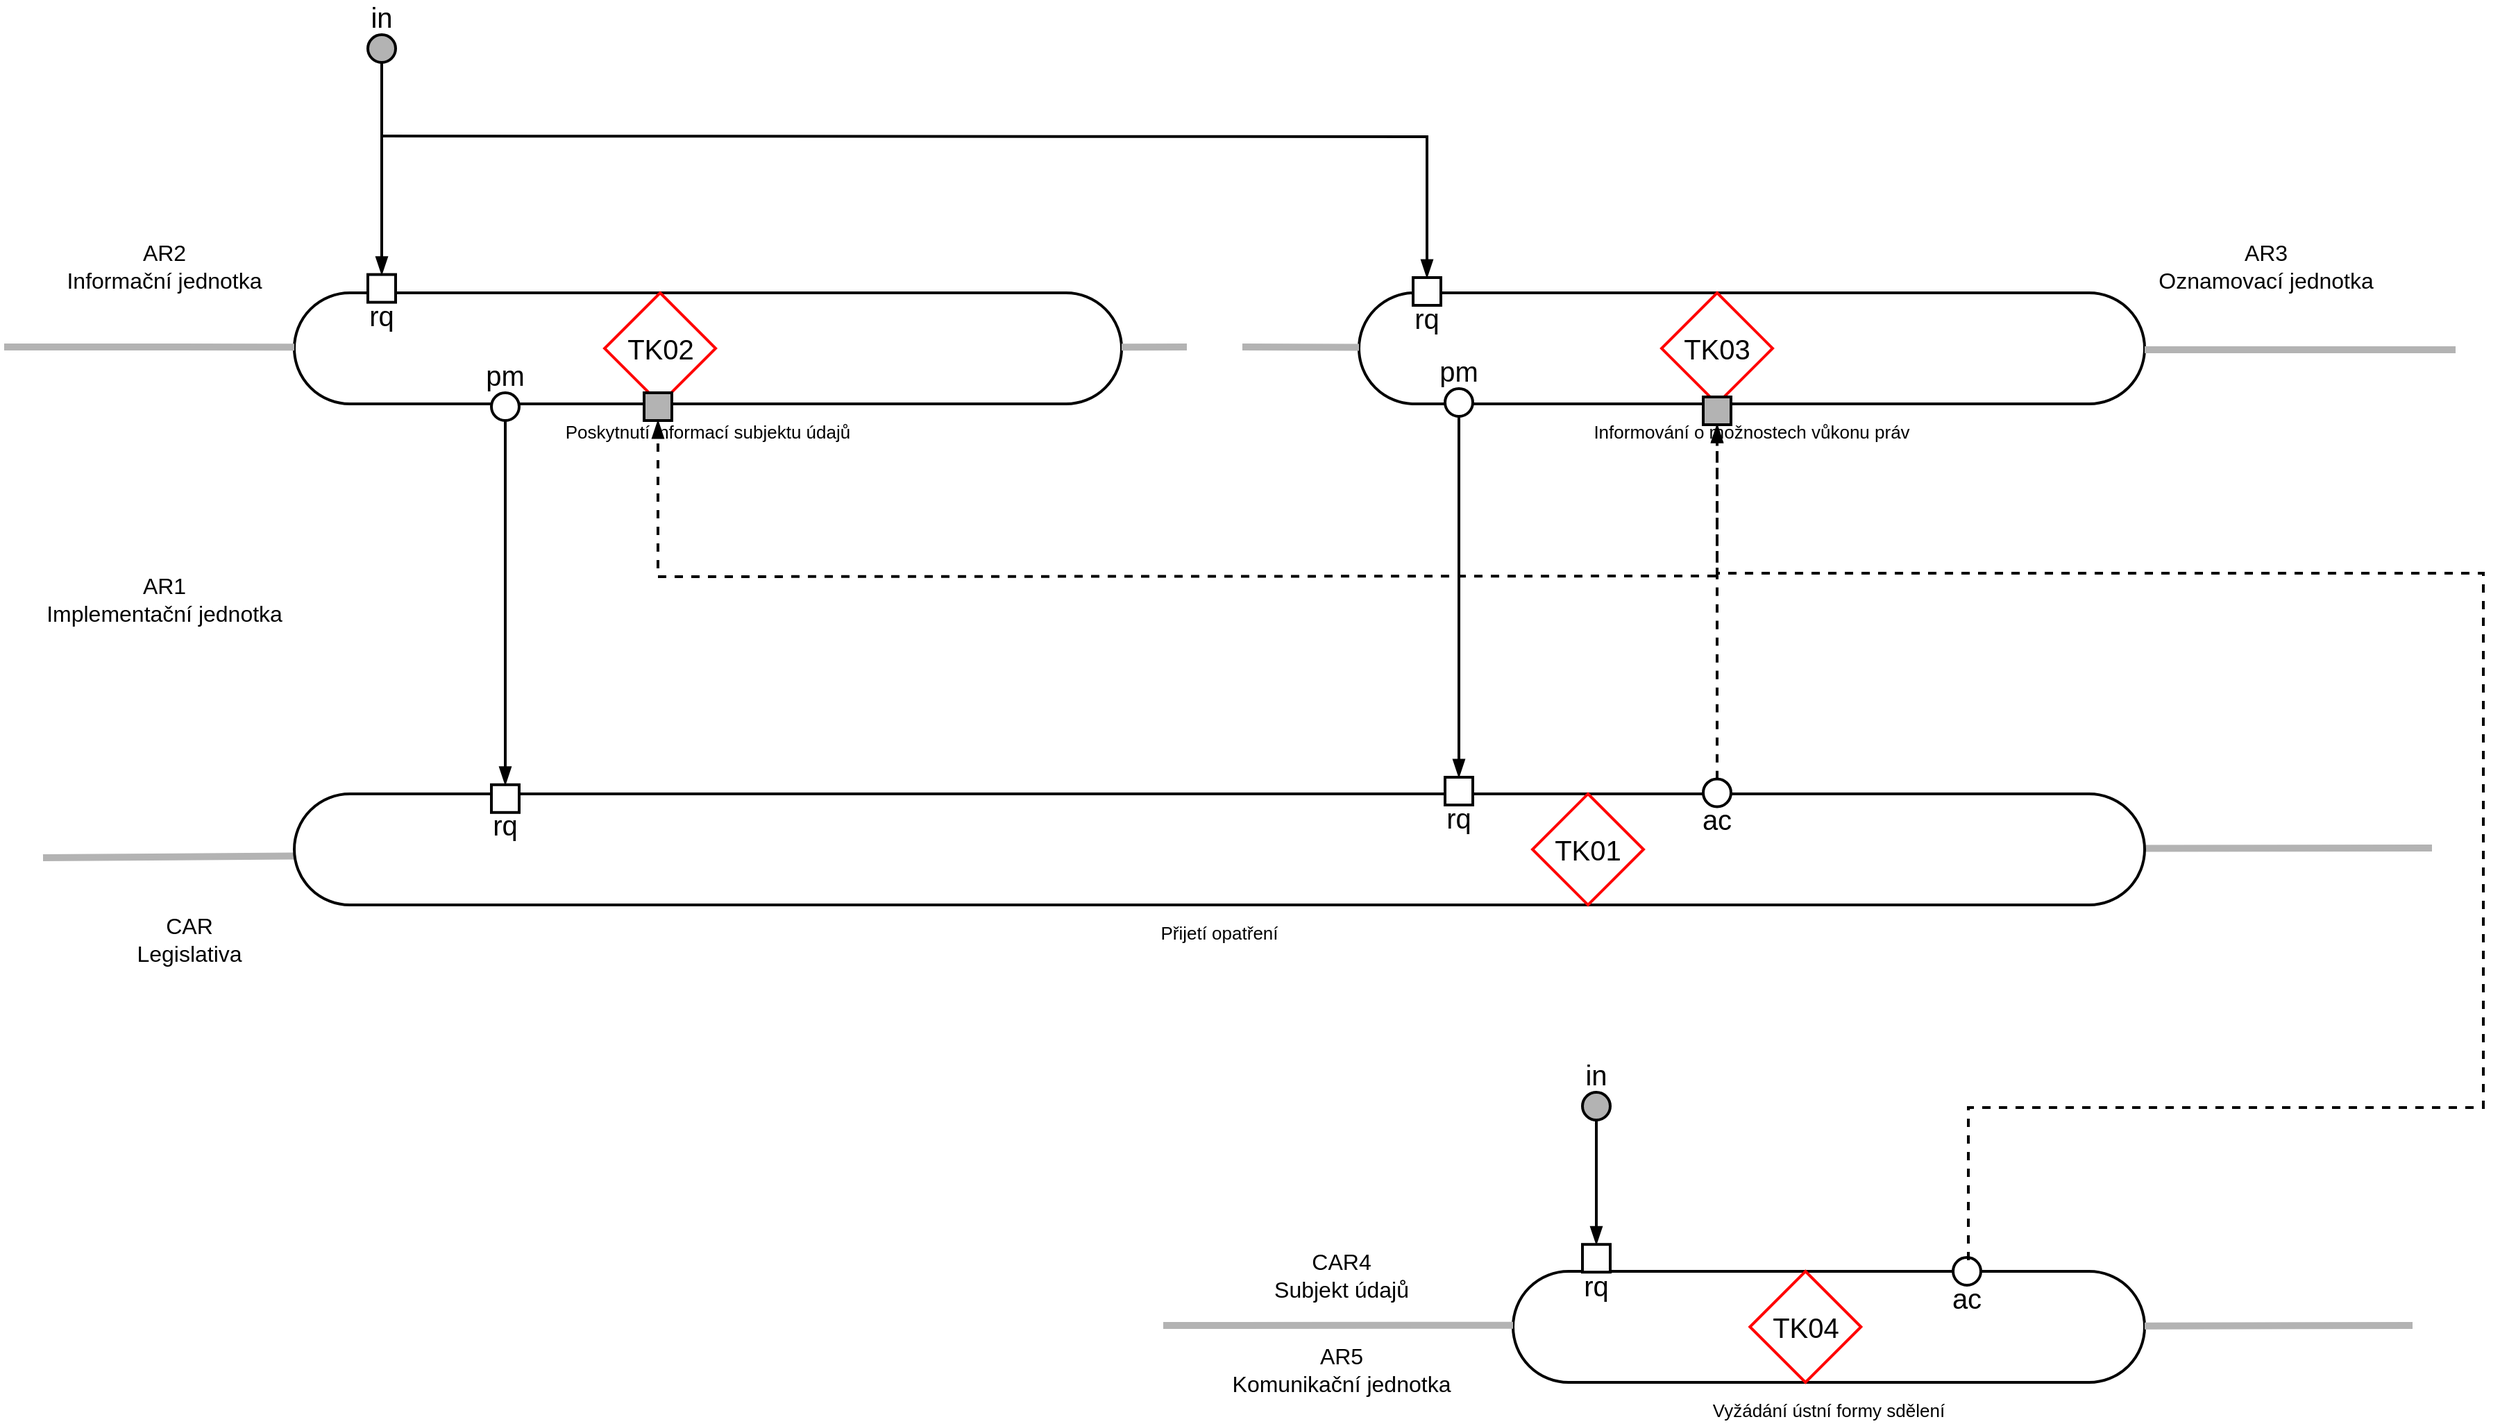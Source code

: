 <mxfile version="27.0.4">
  <diagram name="Stránka-1" id="G_IPESzDY-Dxe4Dyn3A_">
    <mxGraphModel dx="1810" dy="1090" grid="0" gridSize="10" guides="1" tooltips="1" connect="1" arrows="1" fold="1" page="0" pageScale="1" pageWidth="827" pageHeight="1169" math="0" shadow="0">
      <root>
        <mxCell id="0" />
        <mxCell id="1" parent="0" />
        <mxCell id="Id4pxDKzB6aLHdR99z6s-6" value="AR1&lt;div&gt;Implementační jednotka&lt;/div&gt;" style="text;html=1;align=center;verticalAlign=middle;resizable=0;points=[];autosize=1;strokeColor=none;fillColor=none;fontSize=16;" parent="1" vertex="1">
          <mxGeometry x="-319" y="894" width="188" height="50" as="geometry" />
        </mxCell>
        <mxCell id="Id4pxDKzB6aLHdR99z6s-7" value="CAR&lt;div&gt;Legislativa&lt;/div&gt;" style="text;html=1;align=center;verticalAlign=middle;resizable=0;points=[];autosize=1;strokeColor=none;fillColor=none;fontSize=16;" parent="1" vertex="1">
          <mxGeometry x="-254" y="1139" width="94" height="50" as="geometry" />
        </mxCell>
        <mxCell id="Id4pxDKzB6aLHdR99z6s-22" value="Poskytnutí informací subjektu údajů" style="rounded=1;whiteSpace=wrap;html=1;arcSize=50;strokeWidth=2;points=&quot;&quot;;resizable=1;resizeWidth=1;container=1;noLabel=0;labelPosition=center;verticalLabelPosition=bottom;align=center;verticalAlign=top;fontSize=13;spacing=0;spacingTop=8;collapsible=0;" parent="1" vertex="1">
          <mxGeometry x="-131" y="698" width="596" height="80" as="geometry">
            <mxRectangle x="90" y="100" width="50" height="40" as="alternateBounds" />
          </mxGeometry>
        </mxCell>
        <mxCell id="Id4pxDKzB6aLHdR99z6s-23" value="TK02" style="rhombus;whiteSpace=wrap;html=1;points=[[0.5,0],[0.5,1]];strokeWidth=2;strokeColor=#FF0000;fontSize=20;rotatable=0;resizable=0;" parent="Id4pxDKzB6aLHdR99z6s-22" vertex="1">
          <mxGeometry x="223.546" width="80" height="80" as="geometry" />
        </mxCell>
        <mxCell id="Id4pxDKzB6aLHdR99z6s-25" value="Informování o možnostech vůkonu práv" style="rounded=1;whiteSpace=wrap;html=1;arcSize=50;strokeWidth=2;points=&quot;&quot;;resizable=1;resizeWidth=1;container=1;noLabel=0;labelPosition=center;verticalLabelPosition=bottom;align=center;verticalAlign=top;fontSize=13;spacing=0;spacingTop=8;collapsible=0;" parent="1" vertex="1">
          <mxGeometry x="636" y="698" width="566" height="80" as="geometry">
            <mxRectangle x="90" y="100" width="50" height="40" as="alternateBounds" />
          </mxGeometry>
        </mxCell>
        <mxCell id="Id4pxDKzB6aLHdR99z6s-26" value="TK03" style="rhombus;whiteSpace=wrap;html=1;points=[[0.5,0],[0.5,1]];strokeWidth=2;strokeColor=#FF0000;fontSize=20;rotatable=0;resizable=0;" parent="Id4pxDKzB6aLHdR99z6s-25" vertex="1">
          <mxGeometry x="218.004" width="80" height="80" as="geometry" />
        </mxCell>
        <mxCell id="-7-XvyAZ2gGV5U4iSUzo-29" value="" style="endArrow=none;html=1;strokeWidth=5;strokeColor=#B3B3B3;bendable=0;endFill=1;rounded=0;fontSize=12;startSize=8;endSize=8;curved=1;" edge="1" parent="Id4pxDKzB6aLHdR99z6s-25">
          <mxGeometry width="50" height="50" relative="1" as="geometry">
            <mxPoint x="-171" y="39.09" as="sourcePoint" />
            <mxPoint x="-124" y="39" as="targetPoint" />
          </mxGeometry>
        </mxCell>
        <mxCell id="-7-XvyAZ2gGV5U4iSUzo-31" value="rq" style="whiteSpace=wrap;html=1;aspect=fixed;strokeColor=#000000;strokeWidth=2;fontSize=20;rotatable=0;editable=1;resizable=0;movable=1;points=[[0.5,0],[0.5,1]];fillColor=#FFFFFF;labelPosition=center;verticalLabelPosition=bottom;align=center;verticalAlign=top;spacingTop=-7;spacing=0;" vertex="1" parent="Id4pxDKzB6aLHdR99z6s-25">
          <mxGeometry x="39" y="-11" width="20" height="20" as="geometry" />
        </mxCell>
        <mxCell id="Id4pxDKzB6aLHdR99z6s-27" value="AR2&lt;div&gt;Informační jednotka&lt;/div&gt;" style="text;html=1;align=center;verticalAlign=middle;resizable=0;points=[];autosize=1;strokeColor=none;fillColor=none;fontSize=16;" parent="1" vertex="1">
          <mxGeometry x="-304.5" y="654" width="159" height="50" as="geometry" />
        </mxCell>
        <mxCell id="Id4pxDKzB6aLHdR99z6s-28" value="AR3&lt;div&gt;Oznamovací jednotka&lt;/div&gt;" style="text;html=1;align=center;verticalAlign=middle;resizable=0;points=[];autosize=1;strokeColor=none;fillColor=none;fontSize=16;" parent="1" vertex="1">
          <mxGeometry x="1202" y="654" width="173" height="50" as="geometry" />
        </mxCell>
        <mxCell id="-7-XvyAZ2gGV5U4iSUzo-3" value="" style="endArrow=none;html=1;strokeWidth=5;strokeColor=#B3B3B3;bendable=0;endFill=1;rounded=0;fontSize=12;startSize=8;endSize=8;curved=1;" edge="1" parent="1" source="Id4pxDKzB6aLHdR99z6s-1">
          <mxGeometry width="50" height="50" relative="1" as="geometry">
            <mxPoint x="-312" y="1105" as="sourcePoint" />
            <mxPoint x="1409" y="1098" as="targetPoint" />
          </mxGeometry>
        </mxCell>
        <mxCell id="-7-XvyAZ2gGV5U4iSUzo-4" value="" style="endArrow=none;html=1;strokeWidth=5;strokeColor=#B3B3B3;bendable=0;endFill=1;rounded=0;fontSize=12;startSize=8;endSize=8;curved=1;" edge="1" parent="1" target="Id4pxDKzB6aLHdR99z6s-1">
          <mxGeometry width="50" height="50" relative="1" as="geometry">
            <mxPoint x="-312" y="1105" as="sourcePoint" />
            <mxPoint x="1301" y="1098" as="targetPoint" />
          </mxGeometry>
        </mxCell>
        <mxCell id="Id4pxDKzB6aLHdR99z6s-1" value="Přijetí opatření" style="rounded=1;whiteSpace=wrap;html=1;arcSize=50;strokeWidth=2;points=&quot;&quot;;resizable=1;resizeWidth=1;container=1;noLabel=0;labelPosition=center;verticalLabelPosition=bottom;align=center;verticalAlign=top;fontSize=13;spacing=0;spacingTop=8;collapsible=0;" parent="1" vertex="1">
          <mxGeometry x="-131" y="1059" width="1333" height="80" as="geometry">
            <mxRectangle x="90" y="100" width="50" height="40" as="alternateBounds" />
          </mxGeometry>
        </mxCell>
        <mxCell id="Id4pxDKzB6aLHdR99z6s-2" value="TK01" style="rhombus;whiteSpace=wrap;html=1;points=[[0.5,0],[0.5,1]];strokeWidth=2;strokeColor=#FF0000;fontSize=20;rotatable=0;resizable=0;" parent="Id4pxDKzB6aLHdR99z6s-1" vertex="1">
          <mxGeometry x="891.998" width="80" height="80" as="geometry" />
        </mxCell>
        <mxCell id="-7-XvyAZ2gGV5U4iSUzo-10" value="" style="group" vertex="1" connectable="0" parent="1">
          <mxGeometry x="11" y="770" width="20" height="353" as="geometry" />
        </mxCell>
        <mxCell id="-7-XvyAZ2gGV5U4iSUzo-11" value="pm" style="ellipse;whiteSpace=wrap;html=1;aspect=fixed;strokeColor=#000000;strokeWidth=2;fontSize=20;points=[[0.5,0],[0.5,1]];resizable=0;rotatable=0;recursiveResize=0;editable=1;movable=1;labelPosition=center;verticalLabelPosition=top;align=center;verticalAlign=bottom;spacingTop=-8;spacing=0;" vertex="1" parent="-7-XvyAZ2gGV5U4iSUzo-10">
          <mxGeometry width="20" height="20" as="geometry" />
        </mxCell>
        <mxCell id="-7-XvyAZ2gGV5U4iSUzo-12" value="rq" style="whiteSpace=wrap;html=1;aspect=fixed;strokeColor=#000000;strokeWidth=2;fontSize=20;rotatable=0;editable=1;resizable=0;movable=1;points=[[0.5,0],[0.5,1]];fillColor=#FFFFFF;spacingTop=-7;spacing=0;labelPosition=center;verticalLabelPosition=bottom;align=center;verticalAlign=top;" vertex="1" parent="-7-XvyAZ2gGV5U4iSUzo-10">
          <mxGeometry y="282.4" width="20" height="20" as="geometry" />
        </mxCell>
        <mxCell id="-7-XvyAZ2gGV5U4iSUzo-13" value="" style="endArrow=blockThin;html=1;strokeColor=#000000;strokeWidth=2;endFill=1;rounded=0;exitX=0.5;exitY=1;entryX=0.5;entryY=0;arcSize=0;fontSize=12;startSize=8;endSize=8;curved=1;" edge="1" parent="-7-XvyAZ2gGV5U4iSUzo-10" source="-7-XvyAZ2gGV5U4iSUzo-11" target="-7-XvyAZ2gGV5U4iSUzo-12">
          <mxGeometry width="50" height="50" relative="1" as="geometry">
            <mxPoint x="-20.333" y="105.9" as="sourcePoint" />
            <mxPoint x="-20.333" y="317.7" as="targetPoint" />
            <Array as="points" />
          </mxGeometry>
        </mxCell>
        <mxCell id="Id4pxDKzB6aLHdR99z6s-38" value="" style="group" parent="1" vertex="1" connectable="0">
          <mxGeometry x="698" y="767" width="20" height="350" as="geometry" />
        </mxCell>
        <mxCell id="Id4pxDKzB6aLHdR99z6s-39" value="pm" style="ellipse;whiteSpace=wrap;html=1;aspect=fixed;strokeColor=#000000;strokeWidth=2;fontSize=20;points=[[0.5,0],[0.5,1]];resizable=0;rotatable=0;recursiveResize=0;editable=1;movable=1;labelPosition=center;verticalLabelPosition=top;align=center;verticalAlign=bottom;spacingTop=-8;spacing=0;" parent="Id4pxDKzB6aLHdR99z6s-38" vertex="1">
          <mxGeometry width="20" height="20" as="geometry" />
        </mxCell>
        <mxCell id="Id4pxDKzB6aLHdR99z6s-40" value="rq" style="whiteSpace=wrap;html=1;aspect=fixed;strokeColor=#000000;strokeWidth=2;fontSize=20;rotatable=0;editable=1;resizable=0;movable=1;points=[[0.5,0],[0.5,1]];fillColor=#FFFFFF;spacingTop=-7;spacing=0;labelPosition=center;verticalLabelPosition=bottom;align=center;verticalAlign=top;" parent="Id4pxDKzB6aLHdR99z6s-38" vertex="1">
          <mxGeometry y="280.0" width="20" height="20" as="geometry" />
        </mxCell>
        <mxCell id="Id4pxDKzB6aLHdR99z6s-41" value="" style="endArrow=blockThin;html=1;strokeColor=#000000;strokeWidth=2;endFill=1;rounded=0;exitX=0.5;exitY=1;entryX=0.5;entryY=0;arcSize=0;fontSize=12;startSize=8;endSize=8;curved=1;" parent="Id4pxDKzB6aLHdR99z6s-38" source="Id4pxDKzB6aLHdR99z6s-39" target="Id4pxDKzB6aLHdR99z6s-40" edge="1">
          <mxGeometry width="50" height="50" relative="1" as="geometry">
            <mxPoint x="-20.333" y="105.0" as="sourcePoint" />
            <mxPoint x="-20.333" y="315.0" as="targetPoint" />
            <Array as="points" />
          </mxGeometry>
        </mxCell>
        <mxCell id="-7-XvyAZ2gGV5U4iSUzo-15" value="" style="group" vertex="1" connectable="0" parent="1">
          <mxGeometry x="884" y="773" width="20" height="344" as="geometry" />
        </mxCell>
        <mxCell id="-7-XvyAZ2gGV5U4iSUzo-16" value="ac" style="ellipse;whiteSpace=wrap;html=1;aspect=fixed;strokeColor=#000000;strokeWidth=2;fontSize=20;points=[[0.5,0],[0.5,1]];resizable=0;rotatable=0;recursiveResize=0;editable=1;movable=1;labelPosition=center;verticalLabelPosition=bottom;align=center;verticalAlign=top;spacingTop=-7;spacing=0;" vertex="1" parent="-7-XvyAZ2gGV5U4iSUzo-15">
          <mxGeometry y="275.2" width="20" height="20" as="geometry" />
        </mxCell>
        <mxCell id="-7-XvyAZ2gGV5U4iSUzo-17" value="" style="whiteSpace=wrap;html=1;aspect=fixed;strokeColor=#000000;strokeWidth=2;fontSize=20;rotatable=0;editable=1;resizable=0;movable=1;points=[[0.5,0],[0.5,1]];fillColor=#B3B3B3;labelPosition=center;verticalLabelPosition=top;align=center;verticalAlign=bottom;spacingTop=-8;spacing=0;" vertex="1" parent="-7-XvyAZ2gGV5U4iSUzo-15">
          <mxGeometry width="20" height="20" as="geometry" />
        </mxCell>
        <mxCell id="-7-XvyAZ2gGV5U4iSUzo-18" value="" style="endArrow=blockThin;html=1;strokeColor=#000000;strokeWidth=2;endFill=1;rounded=0;dashed=1;entryX=0.5;entryY=1;exitX=0.5;exitY=0;arcSize=0;fontSize=12;startSize=8;endSize=8;curved=1;" edge="1" parent="-7-XvyAZ2gGV5U4iSUzo-15" source="-7-XvyAZ2gGV5U4iSUzo-16" target="-7-XvyAZ2gGV5U4iSUzo-17">
          <mxGeometry width="50" height="50" relative="1" as="geometry">
            <mxPoint x="50.0" y="412.8" as="sourcePoint" />
            <mxPoint x="50.0" y="137.6" as="targetPoint" />
            <Array as="points" />
          </mxGeometry>
        </mxCell>
        <mxCell id="-7-XvyAZ2gGV5U4iSUzo-19" value="" style="endArrow=blockThin;html=1;strokeColor=#000000;strokeWidth=2;endFill=1;rounded=0;dashed=1;arcSize=0;fontSize=12;startSize=8;endSize=8;edgeStyle=orthogonalEdgeStyle;entryX=0.5;entryY=1;entryDx=0;entryDy=0;" edge="1" parent="-7-XvyAZ2gGV5U4iSUzo-15" target="-7-XvyAZ2gGV5U4iSUzo-20">
          <mxGeometry width="50" height="50" relative="1" as="geometry">
            <mxPoint x="9" y="129" as="sourcePoint" />
            <mxPoint x="8.57" y="191" as="targetPoint" />
          </mxGeometry>
        </mxCell>
        <mxCell id="-7-XvyAZ2gGV5U4iSUzo-43" value="" style="whiteSpace=wrap;html=1;aspect=fixed;strokeColor=#000000;strokeWidth=2;fontSize=20;rotatable=0;editable=1;resizable=0;movable=1;points=[[0.5,0],[0.5,1]];fillColor=#B3B3B3;labelPosition=center;verticalLabelPosition=top;align=center;verticalAlign=bottom;spacingTop=-8;spacing=0;" vertex="1" parent="-7-XvyAZ2gGV5U4iSUzo-15">
          <mxGeometry width="20" height="20" as="geometry" />
        </mxCell>
        <mxCell id="-7-XvyAZ2gGV5U4iSUzo-20" value="" style="whiteSpace=wrap;html=1;aspect=fixed;strokeColor=#000000;strokeWidth=2;fontSize=20;rotatable=0;editable=1;resizable=0;movable=1;points=[[0.5,0],[0.5,1]];fillColor=#B3B3B3;labelPosition=center;verticalLabelPosition=bottom;align=center;verticalAlign=top;spacingTop=-7;spacing=0;" vertex="1" parent="1">
          <mxGeometry x="121" y="770" width="20" height="20" as="geometry" />
        </mxCell>
        <mxCell id="-7-XvyAZ2gGV5U4iSUzo-28" value="" style="endArrow=none;html=1;strokeWidth=5;strokeColor=#B3B3B3;bendable=0;endFill=1;rounded=0;fontSize=12;startSize=8;endSize=8;curved=1;" edge="1" parent="1">
          <mxGeometry width="50" height="50" relative="1" as="geometry">
            <mxPoint x="-340" y="737" as="sourcePoint" />
            <mxPoint x="-131" y="737.09" as="targetPoint" />
          </mxGeometry>
        </mxCell>
        <mxCell id="Id4pxDKzB6aLHdR99z6s-8" value="" style="group" parent="1" vertex="1" connectable="0">
          <mxGeometry x="-78" y="512" width="20" height="216" as="geometry" />
        </mxCell>
        <mxCell id="Id4pxDKzB6aLHdR99z6s-9" value="in" style="ellipse;whiteSpace=wrap;html=1;aspect=fixed;strokeColor=#000000;strokeWidth=2;fontSize=20;points=[[0.5,0],[0.5,1]];rotatable=0;editable=1;resizable=0;movable=1;fillColor=#B3B3B3;labelPosition=center;verticalLabelPosition=top;align=center;verticalAlign=bottom;spacingTop=-8;spacing=0;" parent="Id4pxDKzB6aLHdR99z6s-8" vertex="1">
          <mxGeometry width="20" height="20" as="geometry" />
        </mxCell>
        <mxCell id="Id4pxDKzB6aLHdR99z6s-10" value="rq" style="whiteSpace=wrap;html=1;aspect=fixed;strokeColor=#000000;strokeWidth=2;fontSize=20;rotatable=0;editable=1;resizable=0;movable=1;points=[[0.5,0],[0.5,1]];fillColor=#FFFFFF;labelPosition=center;verticalLabelPosition=bottom;align=center;verticalAlign=top;spacing=0;spacingBottom=0;spacingTop=-7;" parent="Id4pxDKzB6aLHdR99z6s-8" vertex="1">
          <mxGeometry y="172.8" width="20" height="20" as="geometry" />
        </mxCell>
        <mxCell id="Id4pxDKzB6aLHdR99z6s-11" value="" style="endArrow=blockThin;html=1;strokeColor=#000000;strokeWidth=2;endFill=1;rounded=0;exitX=0.5;exitY=1;entryX=0.5;entryY=0;arcSize=0;fontSize=12;startSize=8;endSize=8;curved=1;" parent="Id4pxDKzB6aLHdR99z6s-8" source="Id4pxDKzB6aLHdR99z6s-9" target="Id4pxDKzB6aLHdR99z6s-10" edge="1">
          <mxGeometry width="50" height="50" relative="1" as="geometry">
            <mxPoint x="30.0" y="86.4" as="sourcePoint" />
            <mxPoint x="30.0" y="259.2" as="targetPoint" />
            <Array as="points" />
          </mxGeometry>
        </mxCell>
        <mxCell id="-7-XvyAZ2gGV5U4iSUzo-30" value="" style="endArrow=blockThin;html=1;strokeColor=#000000;strokeWidth=2;endFill=1;rounded=0;arcSize=0;fontSize=12;startSize=8;endSize=8;edgeStyle=orthogonalEdgeStyle;entryX=0.5;entryY=0;entryDx=0;entryDy=0;" edge="1" parent="Id4pxDKzB6aLHdR99z6s-8" target="-7-XvyAZ2gGV5U4iSUzo-31">
          <mxGeometry width="50" height="50" relative="1" as="geometry">
            <mxPoint x="9" y="73" as="sourcePoint" />
            <mxPoint x="762" y="170" as="targetPoint" />
          </mxGeometry>
        </mxCell>
        <mxCell id="-7-XvyAZ2gGV5U4iSUzo-33" value="" style="endArrow=none;html=1;strokeWidth=5;strokeColor=#B3B3B3;bendable=0;endFill=1;rounded=0;fontSize=12;startSize=8;endSize=8;curved=1;" edge="1" parent="1">
          <mxGeometry width="50" height="50" relative="1" as="geometry">
            <mxPoint x="552" y="737" as="sourcePoint" />
            <mxPoint x="636" y="737.23" as="targetPoint" />
          </mxGeometry>
        </mxCell>
        <mxCell id="-7-XvyAZ2gGV5U4iSUzo-34" value="" style="endArrow=none;html=1;strokeWidth=5;strokeColor=#B3B3B3;bendable=0;endFill=1;rounded=0;fontSize=12;startSize=8;endSize=8;curved=1;" edge="1" parent="1">
          <mxGeometry width="50" height="50" relative="1" as="geometry">
            <mxPoint x="1202" y="739" as="sourcePoint" />
            <mxPoint x="1426" y="739" as="targetPoint" />
          </mxGeometry>
        </mxCell>
        <mxCell id="-7-XvyAZ2gGV5U4iSUzo-35" value="Vyžádání ústní formy sdělení" style="rounded=1;whiteSpace=wrap;html=1;arcSize=50;strokeWidth=2;points=&quot;&quot;;resizable=1;resizeWidth=1;container=1;noLabel=0;labelPosition=center;verticalLabelPosition=bottom;align=center;verticalAlign=top;fontSize=13;spacing=0;spacingTop=8;collapsible=0;" vertex="1" parent="1">
          <mxGeometry x="747" y="1403" width="455" height="80" as="geometry">
            <mxRectangle x="90" y="100" width="50" height="40" as="alternateBounds" />
          </mxGeometry>
        </mxCell>
        <mxCell id="-7-XvyAZ2gGV5U4iSUzo-36" value="TK04" style="rhombus;whiteSpace=wrap;html=1;points=[[0.5,0],[0.5,1]];strokeWidth=2;strokeColor=#FF0000;fontSize=20;rotatable=0;resizable=0;" vertex="1" parent="-7-XvyAZ2gGV5U4iSUzo-35">
          <mxGeometry x="170.66" width="80" height="80" as="geometry" />
        </mxCell>
        <mxCell id="-7-XvyAZ2gGV5U4iSUzo-42" value="ac" style="ellipse;whiteSpace=wrap;html=1;aspect=fixed;strokeColor=#000000;strokeWidth=2;fontSize=20;points=[[0.5,0],[0.5,1]];resizable=0;rotatable=0;recursiveResize=0;editable=1;movable=1;labelPosition=center;verticalLabelPosition=bottom;align=center;verticalAlign=top;spacingTop=-7;spacing=0;" vertex="1" parent="-7-XvyAZ2gGV5U4iSUzo-35">
          <mxGeometry x="317" y="-10" width="20" height="20" as="geometry" />
        </mxCell>
        <mxCell id="-7-XvyAZ2gGV5U4iSUzo-37" value="" style="endArrow=none;html=1;strokeWidth=5;strokeColor=#B3B3B3;bendable=0;endFill=1;rounded=0;fontSize=12;startSize=8;endSize=8;curved=1;" edge="1" parent="1">
          <mxGeometry width="50" height="50" relative="1" as="geometry">
            <mxPoint x="495" y="1442" as="sourcePoint" />
            <mxPoint x="747" y="1441.89" as="targetPoint" />
          </mxGeometry>
        </mxCell>
        <mxCell id="-7-XvyAZ2gGV5U4iSUzo-38" value="" style="endArrow=none;html=1;strokeWidth=5;strokeColor=#B3B3B3;bendable=0;endFill=1;rounded=0;fontSize=12;startSize=8;endSize=8;curved=1;" edge="1" parent="1">
          <mxGeometry width="50" height="50" relative="1" as="geometry">
            <mxPoint x="1202" y="1442.34" as="sourcePoint" />
            <mxPoint x="1395" y="1442" as="targetPoint" />
          </mxGeometry>
        </mxCell>
        <mxCell id="-7-XvyAZ2gGV5U4iSUzo-39" value="CAR4&lt;div&gt;Subjekt údajů&lt;/div&gt;" style="text;html=1;align=center;verticalAlign=middle;resizable=0;points=[];autosize=1;strokeColor=none;fillColor=none;fontSize=16;" vertex="1" parent="1">
          <mxGeometry x="565.5" y="1380.5" width="115" height="50" as="geometry" />
        </mxCell>
        <mxCell id="-7-XvyAZ2gGV5U4iSUzo-40" value="AR5&lt;div&gt;Komunikační jednotka&lt;/div&gt;" style="text;html=1;align=center;verticalAlign=middle;resizable=0;points=[];autosize=1;strokeColor=none;fillColor=none;fontSize=16;" vertex="1" parent="1">
          <mxGeometry x="535.5" y="1449" width="175" height="50" as="geometry" />
        </mxCell>
        <mxCell id="-7-XvyAZ2gGV5U4iSUzo-44" value="" style="endArrow=blockThin;html=1;strokeColor=#000000;strokeWidth=2;endFill=1;rounded=0;dashed=1;entryX=0.5;entryY=1;arcSize=0;fontSize=12;startSize=8;endSize=8;edgeStyle=orthogonalEdgeStyle;entryDx=0;entryDy=0;" edge="1" parent="1" target="-7-XvyAZ2gGV5U4iSUzo-17">
          <mxGeometry width="50" height="50" relative="1" as="geometry">
            <mxPoint x="1075" y="1395" as="sourcePoint" />
            <mxPoint x="1174" y="1027.8" as="targetPoint" />
            <Array as="points">
              <mxPoint x="1075" y="1285" />
              <mxPoint x="1446" y="1285" />
              <mxPoint x="1446" y="900" />
              <mxPoint x="894" y="900" />
            </Array>
          </mxGeometry>
        </mxCell>
        <mxCell id="-7-XvyAZ2gGV5U4iSUzo-47" value="" style="group" vertex="1" connectable="0" parent="1">
          <mxGeometry x="797" y="1274" width="20" height="137" as="geometry" />
        </mxCell>
        <mxCell id="-7-XvyAZ2gGV5U4iSUzo-48" value="in" style="ellipse;whiteSpace=wrap;html=1;aspect=fixed;strokeColor=#000000;strokeWidth=2;fontSize=20;points=[[0.5,0],[0.5,1]];rotatable=0;editable=1;resizable=0;movable=1;fillColor=#B3B3B3;labelPosition=center;verticalLabelPosition=top;align=center;verticalAlign=bottom;spacingTop=-8;spacing=0;" vertex="1" parent="-7-XvyAZ2gGV5U4iSUzo-47">
          <mxGeometry width="20" height="20" as="geometry" />
        </mxCell>
        <mxCell id="-7-XvyAZ2gGV5U4iSUzo-49" value="rq" style="whiteSpace=wrap;html=1;aspect=fixed;strokeColor=#000000;strokeWidth=2;fontSize=20;rotatable=0;editable=1;resizable=0;movable=1;points=[[0.5,0],[0.5,1]];fillColor=#FFFFFF;labelPosition=center;verticalLabelPosition=bottom;align=center;verticalAlign=top;spacing=0;spacingBottom=0;spacingTop=-7;" vertex="1" parent="-7-XvyAZ2gGV5U4iSUzo-47">
          <mxGeometry y="109.6" width="20" height="20" as="geometry" />
        </mxCell>
        <mxCell id="-7-XvyAZ2gGV5U4iSUzo-50" value="" style="endArrow=blockThin;html=1;strokeColor=#000000;strokeWidth=2;endFill=1;rounded=0;exitX=0.5;exitY=1;entryX=0.5;entryY=0;arcSize=0;fontSize=12;startSize=8;endSize=8;curved=1;" edge="1" parent="-7-XvyAZ2gGV5U4iSUzo-47" source="-7-XvyAZ2gGV5U4iSUzo-48" target="-7-XvyAZ2gGV5U4iSUzo-49">
          <mxGeometry width="50" height="50" relative="1" as="geometry">
            <mxPoint x="30.0" y="54.8" as="sourcePoint" />
            <mxPoint x="30.0" y="164.4" as="targetPoint" />
            <Array as="points" />
          </mxGeometry>
        </mxCell>
      </root>
    </mxGraphModel>
  </diagram>
</mxfile>

